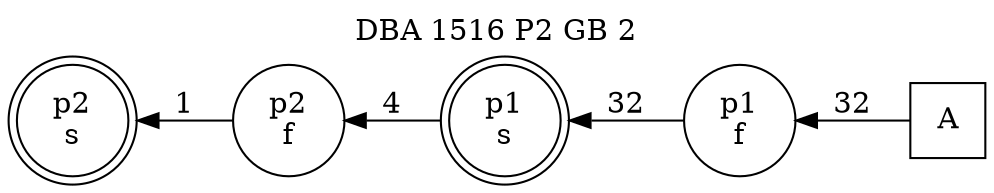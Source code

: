 digraph DBA_1516_P2_GB_2_GOOD {
labelloc="tl"
label= " DBA 1516 P2 GB 2 "
rankdir="RL";
graph [ size=" 10 , 10 !"]

"A" [shape="square" label="A"]
"p1_f" [shape="circle" label="p1
f"]
"p1_s" [shape="doublecircle" label="p1
s"]
"p2_f" [shape="circle" label="p2
f"]
"p2_s" [shape="doublecircle" label="p2
s"]
"A" -> "p1_f" [ label=32]
"p1_f" -> "p1_s" [ label=32]
"p1_s" -> "p2_f" [ label=4]
"p2_f" -> "p2_s" [ label=1]
}
